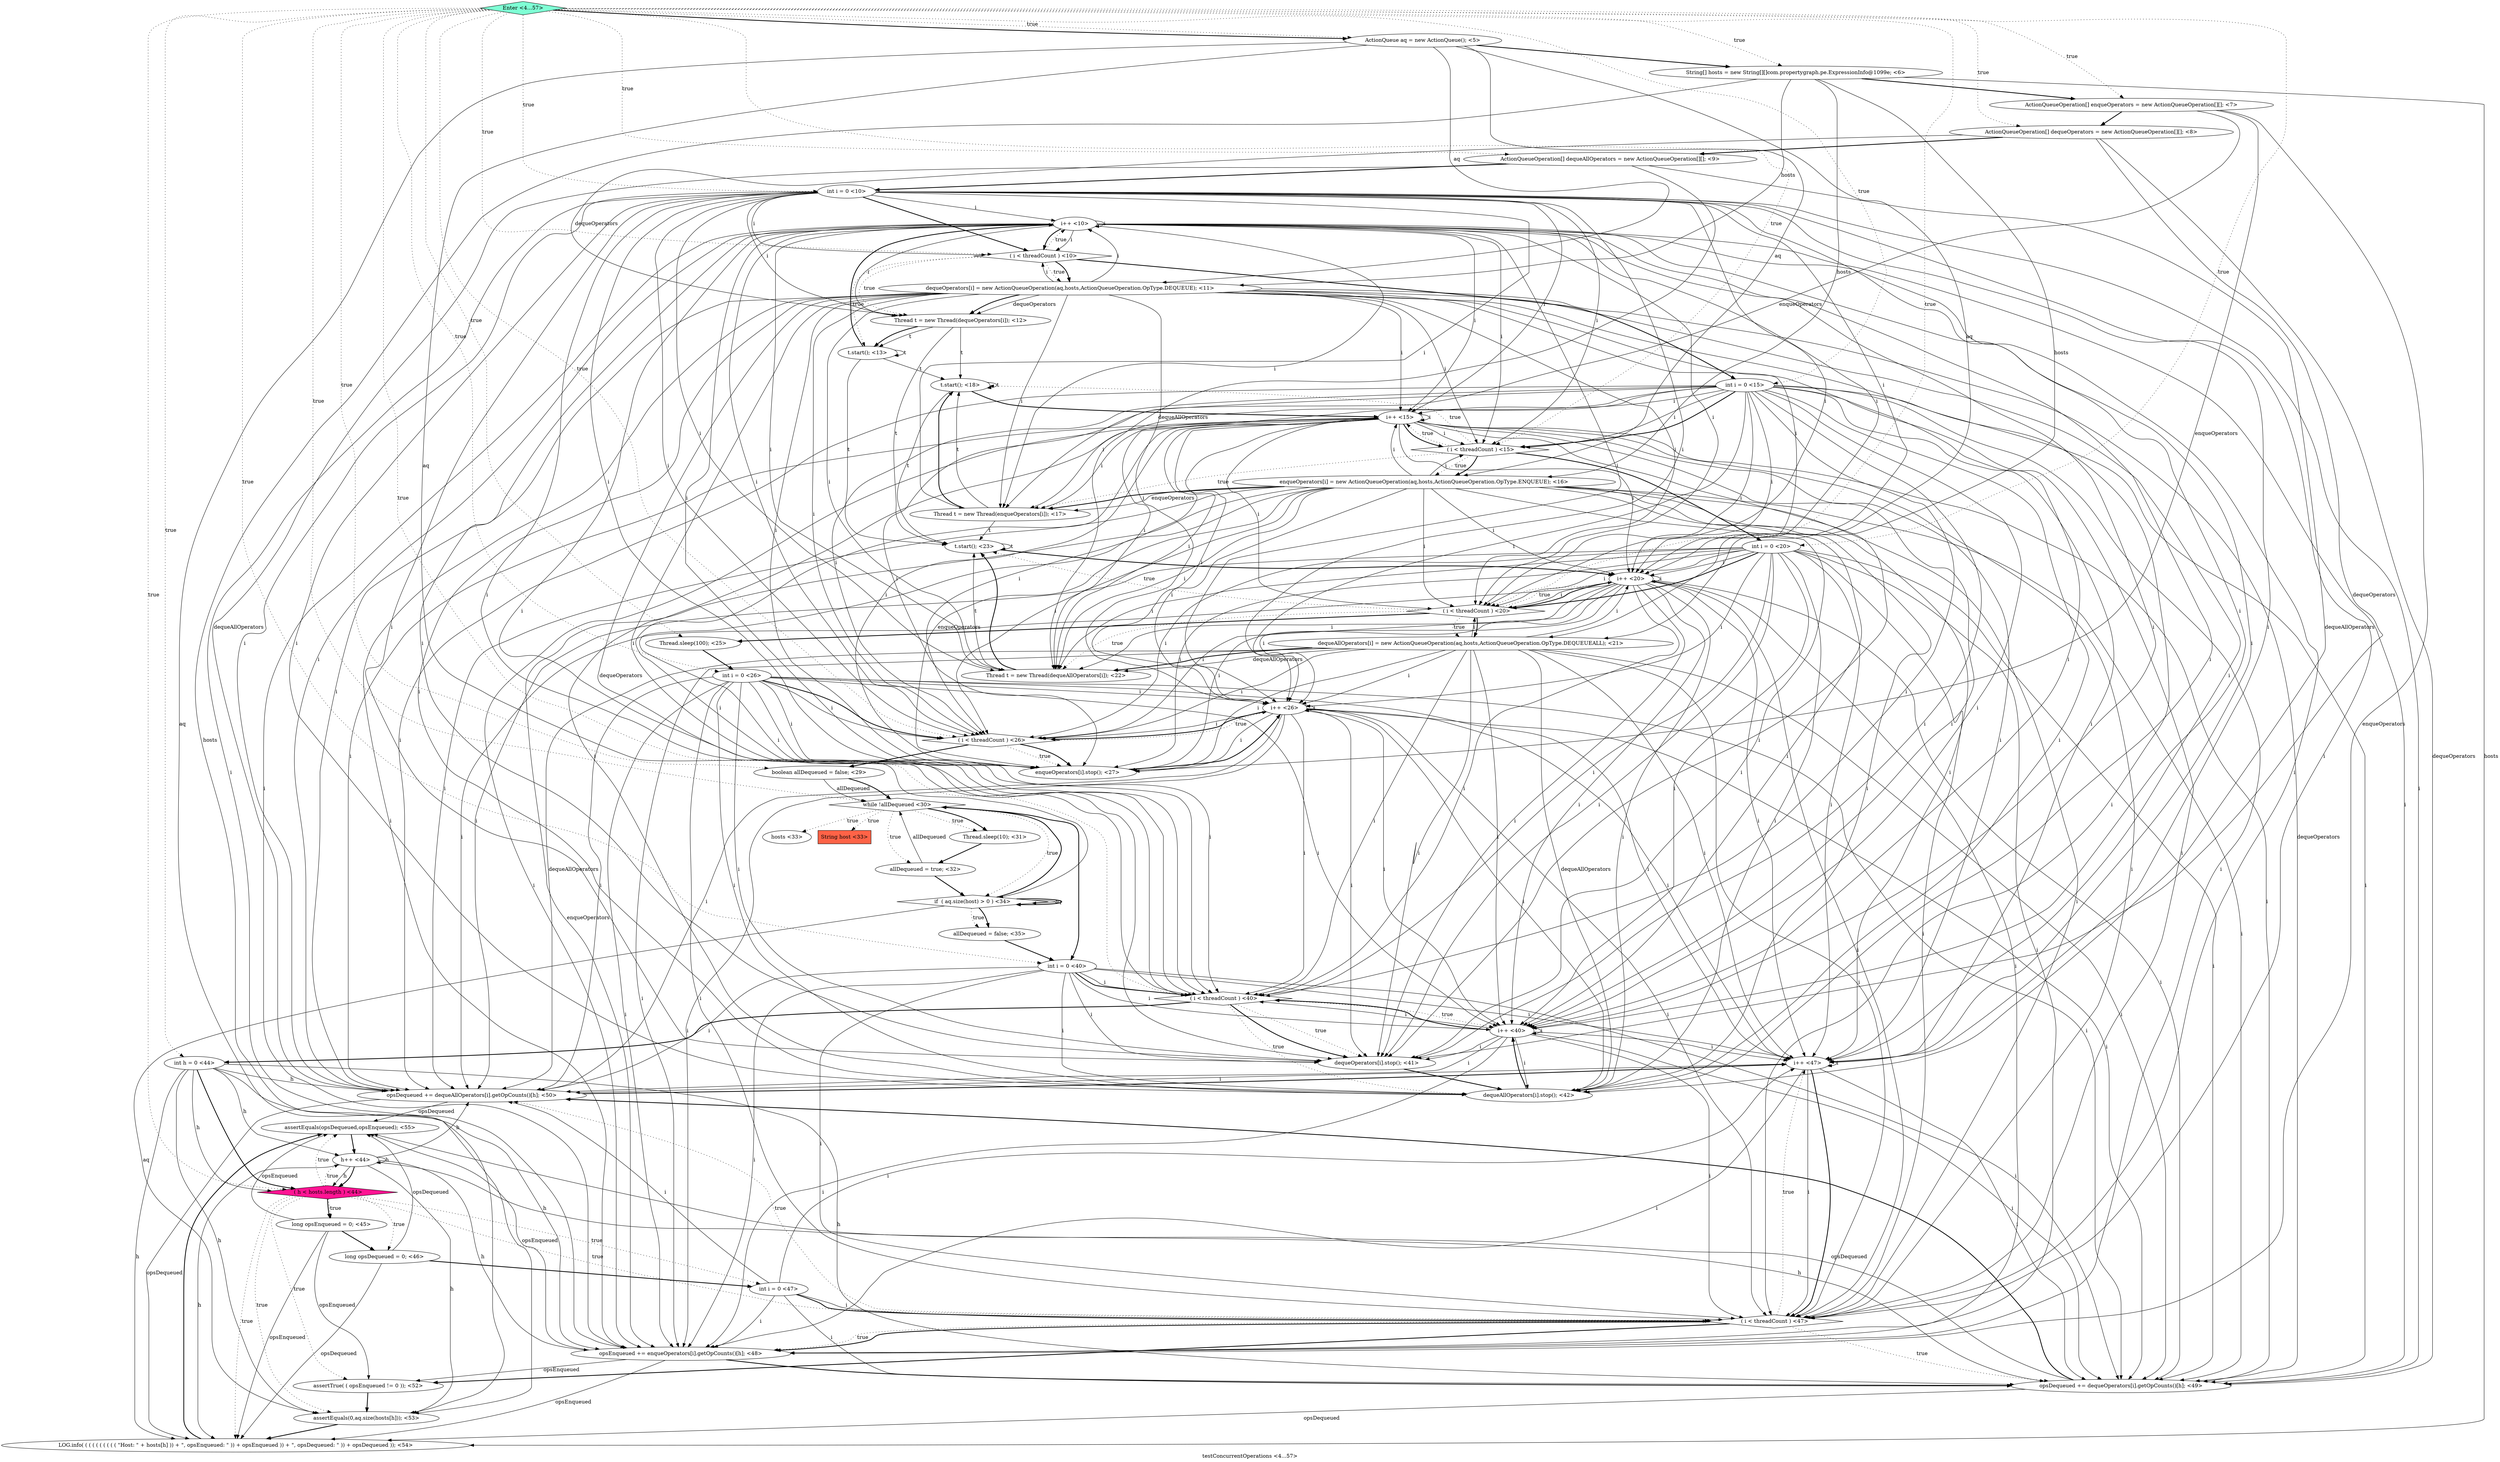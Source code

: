 digraph PDG {
label = "testConcurrentOperations <4...57>";
0.26 [style = filled, label = "i++ <26>", fillcolor = white, shape = ellipse];
0.33 [style = filled, label = "hosts <33>", fillcolor = white, shape = ellipse];
0.7 [style = filled, label = "i++ <10>", fillcolor = white, shape = ellipse];
0.41 [style = filled, label = "int h = 0 <44>", fillcolor = white, shape = ellipse];
0.17 [style = filled, label = "int i = 0 <20>", fillcolor = white, shape = ellipse];
0.2 [style = filled, label = "ActionQueueOperation[] enqueOperators = new ActionQueueOperation[][]; <7>", fillcolor = white, shape = ellipse];
0.25 [style = filled, label = " ( i < threadCount ) <26>", fillcolor = white, shape = diamond];
0.48 [style = filled, label = "i++ <47>", fillcolor = white, shape = ellipse];
0.14 [style = filled, label = "enqueOperators[i] = new ActionQueueOperation(aq,hosts,ActionQueueOperation.OpType.ENQUEUE); <16>", fillcolor = white, shape = ellipse];
0.6 [style = filled, label = " ( i < threadCount ) <10>", fillcolor = white, shape = diamond];
0.54 [style = filled, label = "LOG.info( ( ( ( ( ( ( ( ( ( \"Host: \" + hosts[h] )) + \", opsEnqueued: \" )) + opsEnqueued )) + \", opsDequeued: \" )) + opsDequeued )); <54>", fillcolor = white, shape = ellipse];
0.46 [style = filled, label = "int i = 0 <47>", fillcolor = white, shape = ellipse];
0.3 [style = filled, label = "ActionQueueOperation[] dequeOperators = new ActionQueueOperation[][]; <8>", fillcolor = white, shape = ellipse];
0.34 [style = filled, label = "if  ( aq.size(host) > 0 ) <34>", fillcolor = white, shape = diamond];
0.51 [style = filled, label = "opsDequeued += dequeAllOperators[i].getOpCounts()[h]; <50>", fillcolor = white, shape = ellipse];
0.11 [style = filled, label = "int i = 0 <15>", fillcolor = white, shape = ellipse];
0.37 [style = filled, label = " ( i < threadCount ) <40>", fillcolor = white, shape = diamond];
0.45 [style = filled, label = "long opsDequeued = 0; <46>", fillcolor = white, shape = ellipse];
0.22 [style = filled, label = "t.start(); <23>", fillcolor = white, shape = ellipse];
0.31 [style = filled, label = "allDequeued = true; <32>", fillcolor = white, shape = ellipse];
0.42 [style = filled, label = " ( h < hosts.length ) <44>", fillcolor = deeppink, shape = diamond];
0.10 [style = filled, label = "t.start(); <13>", fillcolor = white, shape = ellipse];
0.8 [style = filled, label = "dequeOperators[i] = new ActionQueueOperation(aq,hosts,ActionQueueOperation.OpType.DEQUEUE); <11>", fillcolor = white, shape = ellipse];
0.35 [style = filled, label = "allDequeued = false; <35>", fillcolor = white, shape = ellipse];
0.19 [style = filled, label = "i++ <20>", fillcolor = white, shape = ellipse];
0.28 [style = filled, label = "boolean allDequeued = false; <29>", fillcolor = white, shape = ellipse];
0.49 [style = filled, label = "opsEnqueued += enqueOperators[i].getOpCounts()[h]; <48>", fillcolor = white, shape = ellipse];
0.38 [style = filled, label = "i++ <40>", fillcolor = white, shape = ellipse];
0.1 [style = filled, label = "String[] hosts = new String[][]com.propertygraph.pe.ExpressionInfo@1099e; <6>", fillcolor = white, shape = ellipse];
0.30 [style = filled, label = "Thread.sleep(10); <31>", fillcolor = white, shape = ellipse];
0.15 [style = filled, label = "Thread t = new Thread(enqueOperators[i]); <17>", fillcolor = white, shape = ellipse];
0.36 [style = filled, label = "int i = 0 <40>", fillcolor = white, shape = ellipse];
0.12 [style = filled, label = " ( i < threadCount ) <15>", fillcolor = white, shape = diamond];
0.13 [style = filled, label = "i++ <15>", fillcolor = white, shape = ellipse];
0.23 [style = filled, label = "Thread.sleep(100); <25>", fillcolor = white, shape = ellipse];
0.0 [style = filled, label = "ActionQueue aq = new ActionQueue(); <5>", fillcolor = white, shape = ellipse];
0.29 [style = filled, label = "while !allDequeued <30>", fillcolor = white, shape = diamond];
0.9 [style = filled, label = "Thread t = new Thread(dequeOperators[i]); <12>", fillcolor = white, shape = ellipse];
0.40 [style = filled, label = "dequeAllOperators[i].stop(); <42>", fillcolor = white, shape = ellipse];
0.16 [style = filled, label = "t.start(); <18>", fillcolor = white, shape = ellipse];
0.50 [style = filled, label = "opsDequeued += dequeOperators[i].getOpCounts()[h]; <49>", fillcolor = white, shape = ellipse];
0.52 [style = filled, label = "assertTrue( ( opsEnqueued != 0 )); <52>", fillcolor = white, shape = ellipse];
0.20 [style = filled, label = "dequeAllOperators[i] = new ActionQueueOperation(aq,hosts,ActionQueueOperation.OpType.DEQUEUEALL); <21>", fillcolor = white, shape = ellipse];
0.21 [style = filled, label = "Thread t = new Thread(dequeAllOperators[i]); <22>", fillcolor = white, shape = ellipse];
0.4 [style = filled, label = "ActionQueueOperation[] dequeAllOperators = new ActionQueueOperation[][]; <9>", fillcolor = white, shape = ellipse];
0.24 [style = filled, label = "int i = 0 <26>", fillcolor = white, shape = ellipse];
0.43 [style = filled, label = "h++ <44>", fillcolor = white, shape = ellipse];
0.55 [style = filled, label = "assertEquals(opsDequeued,opsEnqueued); <55>", fillcolor = white, shape = ellipse];
0.32 [style = filled, label = "String host <33>", fillcolor = tomato, shape = box];
0.47 [style = filled, label = " ( i < threadCount ) <47>", fillcolor = white, shape = diamond];
0.39 [style = filled, label = "dequeOperators[i].stop(); <41>", fillcolor = white, shape = ellipse];
0.18 [style = filled, label = " ( i < threadCount ) <20>", fillcolor = white, shape = diamond];
0.44 [style = filled, label = "long opsEnqueued = 0; <45>", fillcolor = white, shape = ellipse];
0.5 [style = filled, label = "int i = 0 <10>", fillcolor = white, shape = ellipse];
0.27 [style = filled, label = "enqueOperators[i].stop(); <27>", fillcolor = white, shape = ellipse];
0.53 [style = filled, label = "assertEquals(0,aq.size(hosts[h])); <53>", fillcolor = white, shape = ellipse];
0.56 [style = filled, label = "Enter <4...57>", fillcolor = aquamarine, shape = diamond];
0.0 -> 0.1 [style = bold, label=""];
0.0 -> 0.8 [style = solid, label="aq"];
0.0 -> 0.14 [style = solid, label="aq"];
0.0 -> 0.20 [style = solid, label="aq"];
0.0 -> 0.34 [style = solid, label="aq"];
0.0 -> 0.53 [style = solid, label="aq"];
0.1 -> 0.2 [style = bold, label=""];
0.1 -> 0.8 [style = solid, label="hosts"];
0.1 -> 0.14 [style = solid, label="hosts"];
0.1 -> 0.20 [style = solid, label="hosts"];
0.1 -> 0.53 [style = solid, label="hosts"];
0.1 -> 0.54 [style = solid, label="hosts"];
0.2 -> 0.3 [style = bold, label=""];
0.2 -> 0.15 [style = solid, label="enqueOperators"];
0.2 -> 0.27 [style = solid, label="enqueOperators"];
0.2 -> 0.49 [style = solid, label="enqueOperators"];
0.3 -> 0.4 [style = bold, label=""];
0.3 -> 0.9 [style = solid, label="dequeOperators"];
0.3 -> 0.39 [style = solid, label="dequeOperators"];
0.3 -> 0.50 [style = solid, label="dequeOperators"];
0.4 -> 0.5 [style = bold, label=""];
0.4 -> 0.21 [style = solid, label="dequeAllOperators"];
0.4 -> 0.40 [style = solid, label="dequeAllOperators"];
0.4 -> 0.51 [style = solid, label="dequeAllOperators"];
0.5 -> 0.6 [style = solid, label="i"];
0.5 -> 0.6 [style = bold, label=""];
0.5 -> 0.7 [style = solid, label="i"];
0.5 -> 0.9 [style = solid, label="i"];
0.5 -> 0.12 [style = solid, label="i"];
0.5 -> 0.13 [style = solid, label="i"];
0.5 -> 0.15 [style = solid, label="i"];
0.5 -> 0.18 [style = solid, label="i"];
0.5 -> 0.19 [style = solid, label="i"];
0.5 -> 0.21 [style = solid, label="i"];
0.5 -> 0.25 [style = solid, label="i"];
0.5 -> 0.26 [style = solid, label="i"];
0.5 -> 0.27 [style = solid, label="i"];
0.5 -> 0.37 [style = solid, label="i"];
0.5 -> 0.38 [style = solid, label="i"];
0.5 -> 0.39 [style = solid, label="i"];
0.5 -> 0.40 [style = solid, label="i"];
0.5 -> 0.47 [style = solid, label="i"];
0.5 -> 0.48 [style = solid, label="i"];
0.5 -> 0.49 [style = solid, label="i"];
0.5 -> 0.50 [style = solid, label="i"];
0.5 -> 0.51 [style = solid, label="i"];
0.6 -> 0.7 [style = dotted, label="true"];
0.6 -> 0.8 [style = dotted, label="true"];
0.6 -> 0.8 [style = bold, label=""];
0.6 -> 0.9 [style = dotted, label="true"];
0.6 -> 0.10 [style = dotted, label="true"];
0.6 -> 0.11 [style = bold, label=""];
0.7 -> 0.6 [style = solid, label="i"];
0.7 -> 0.6 [style = bold, label=""];
0.7 -> 0.7 [style = solid, label="i"];
0.7 -> 0.9 [style = solid, label="i"];
0.7 -> 0.12 [style = solid, label="i"];
0.7 -> 0.13 [style = solid, label="i"];
0.7 -> 0.15 [style = solid, label="i"];
0.7 -> 0.18 [style = solid, label="i"];
0.7 -> 0.19 [style = solid, label="i"];
0.7 -> 0.21 [style = solid, label="i"];
0.7 -> 0.25 [style = solid, label="i"];
0.7 -> 0.26 [style = solid, label="i"];
0.7 -> 0.27 [style = solid, label="i"];
0.7 -> 0.37 [style = solid, label="i"];
0.7 -> 0.38 [style = solid, label="i"];
0.7 -> 0.39 [style = solid, label="i"];
0.7 -> 0.40 [style = solid, label="i"];
0.7 -> 0.47 [style = solid, label="i"];
0.7 -> 0.48 [style = solid, label="i"];
0.7 -> 0.49 [style = solid, label="i"];
0.7 -> 0.50 [style = solid, label="i"];
0.7 -> 0.51 [style = solid, label="i"];
0.8 -> 0.6 [style = solid, label="i"];
0.8 -> 0.7 [style = solid, label="i"];
0.8 -> 0.9 [style = solid, label="dequeOperators"];
0.8 -> 0.9 [style = bold, label=""];
0.8 -> 0.12 [style = solid, label="i"];
0.8 -> 0.13 [style = solid, label="i"];
0.8 -> 0.15 [style = solid, label="i"];
0.8 -> 0.18 [style = solid, label="i"];
0.8 -> 0.19 [style = solid, label="i"];
0.8 -> 0.21 [style = solid, label="i"];
0.8 -> 0.25 [style = solid, label="i"];
0.8 -> 0.26 [style = solid, label="i"];
0.8 -> 0.27 [style = solid, label="i"];
0.8 -> 0.37 [style = solid, label="i"];
0.8 -> 0.38 [style = solid, label="i"];
0.8 -> 0.39 [style = solid, label="dequeOperators"];
0.8 -> 0.40 [style = solid, label="i"];
0.8 -> 0.47 [style = solid, label="i"];
0.8 -> 0.48 [style = solid, label="i"];
0.8 -> 0.49 [style = solid, label="i"];
0.8 -> 0.50 [style = solid, label="dequeOperators"];
0.8 -> 0.51 [style = solid, label="i"];
0.9 -> 0.10 [style = solid, label="t"];
0.9 -> 0.10 [style = bold, label=""];
0.9 -> 0.16 [style = solid, label="t"];
0.9 -> 0.22 [style = solid, label="t"];
0.10 -> 0.7 [style = bold, label=""];
0.10 -> 0.10 [style = solid, label="t"];
0.10 -> 0.16 [style = solid, label="t"];
0.10 -> 0.22 [style = solid, label="t"];
0.11 -> 0.12 [style = solid, label="i"];
0.11 -> 0.12 [style = bold, label=""];
0.11 -> 0.13 [style = solid, label="i"];
0.11 -> 0.15 [style = solid, label="i"];
0.11 -> 0.18 [style = solid, label="i"];
0.11 -> 0.19 [style = solid, label="i"];
0.11 -> 0.21 [style = solid, label="i"];
0.11 -> 0.25 [style = solid, label="i"];
0.11 -> 0.26 [style = solid, label="i"];
0.11 -> 0.27 [style = solid, label="i"];
0.11 -> 0.37 [style = solid, label="i"];
0.11 -> 0.38 [style = solid, label="i"];
0.11 -> 0.39 [style = solid, label="i"];
0.11 -> 0.40 [style = solid, label="i"];
0.11 -> 0.47 [style = solid, label="i"];
0.11 -> 0.48 [style = solid, label="i"];
0.11 -> 0.49 [style = solid, label="i"];
0.11 -> 0.50 [style = solid, label="i"];
0.11 -> 0.51 [style = solid, label="i"];
0.12 -> 0.13 [style = dotted, label="true"];
0.12 -> 0.14 [style = dotted, label="true"];
0.12 -> 0.14 [style = bold, label=""];
0.12 -> 0.15 [style = dotted, label="true"];
0.12 -> 0.16 [style = dotted, label="true"];
0.12 -> 0.17 [style = bold, label=""];
0.13 -> 0.12 [style = solid, label="i"];
0.13 -> 0.12 [style = bold, label=""];
0.13 -> 0.13 [style = solid, label="i"];
0.13 -> 0.15 [style = solid, label="i"];
0.13 -> 0.18 [style = solid, label="i"];
0.13 -> 0.19 [style = solid, label="i"];
0.13 -> 0.21 [style = solid, label="i"];
0.13 -> 0.25 [style = solid, label="i"];
0.13 -> 0.26 [style = solid, label="i"];
0.13 -> 0.27 [style = solid, label="i"];
0.13 -> 0.37 [style = solid, label="i"];
0.13 -> 0.38 [style = solid, label="i"];
0.13 -> 0.39 [style = solid, label="i"];
0.13 -> 0.40 [style = solid, label="i"];
0.13 -> 0.47 [style = solid, label="i"];
0.13 -> 0.48 [style = solid, label="i"];
0.13 -> 0.49 [style = solid, label="i"];
0.13 -> 0.50 [style = solid, label="i"];
0.13 -> 0.51 [style = solid, label="i"];
0.14 -> 0.12 [style = solid, label="i"];
0.14 -> 0.13 [style = solid, label="i"];
0.14 -> 0.15 [style = solid, label="enqueOperators"];
0.14 -> 0.15 [style = bold, label=""];
0.14 -> 0.18 [style = solid, label="i"];
0.14 -> 0.19 [style = solid, label="i"];
0.14 -> 0.21 [style = solid, label="i"];
0.14 -> 0.25 [style = solid, label="i"];
0.14 -> 0.26 [style = solid, label="i"];
0.14 -> 0.27 [style = solid, label="enqueOperators"];
0.14 -> 0.37 [style = solid, label="i"];
0.14 -> 0.38 [style = solid, label="i"];
0.14 -> 0.39 [style = solid, label="i"];
0.14 -> 0.40 [style = solid, label="i"];
0.14 -> 0.47 [style = solid, label="i"];
0.14 -> 0.48 [style = solid, label="i"];
0.14 -> 0.49 [style = solid, label="enqueOperators"];
0.14 -> 0.50 [style = solid, label="i"];
0.14 -> 0.51 [style = solid, label="i"];
0.15 -> 0.16 [style = solid, label="t"];
0.15 -> 0.16 [style = bold, label=""];
0.15 -> 0.22 [style = solid, label="t"];
0.16 -> 0.13 [style = bold, label=""];
0.16 -> 0.16 [style = solid, label="t"];
0.16 -> 0.22 [style = solid, label="t"];
0.17 -> 0.18 [style = solid, label="i"];
0.17 -> 0.18 [style = bold, label=""];
0.17 -> 0.19 [style = solid, label="i"];
0.17 -> 0.21 [style = solid, label="i"];
0.17 -> 0.25 [style = solid, label="i"];
0.17 -> 0.26 [style = solid, label="i"];
0.17 -> 0.27 [style = solid, label="i"];
0.17 -> 0.37 [style = solid, label="i"];
0.17 -> 0.38 [style = solid, label="i"];
0.17 -> 0.39 [style = solid, label="i"];
0.17 -> 0.40 [style = solid, label="i"];
0.17 -> 0.47 [style = solid, label="i"];
0.17 -> 0.48 [style = solid, label="i"];
0.17 -> 0.49 [style = solid, label="i"];
0.17 -> 0.50 [style = solid, label="i"];
0.17 -> 0.51 [style = solid, label="i"];
0.18 -> 0.19 [style = dotted, label="true"];
0.18 -> 0.20 [style = dotted, label="true"];
0.18 -> 0.20 [style = bold, label=""];
0.18 -> 0.21 [style = dotted, label="true"];
0.18 -> 0.22 [style = dotted, label="true"];
0.18 -> 0.23 [style = bold, label=""];
0.19 -> 0.18 [style = solid, label="i"];
0.19 -> 0.18 [style = bold, label=""];
0.19 -> 0.19 [style = solid, label="i"];
0.19 -> 0.21 [style = solid, label="i"];
0.19 -> 0.25 [style = solid, label="i"];
0.19 -> 0.26 [style = solid, label="i"];
0.19 -> 0.27 [style = solid, label="i"];
0.19 -> 0.37 [style = solid, label="i"];
0.19 -> 0.38 [style = solid, label="i"];
0.19 -> 0.39 [style = solid, label="i"];
0.19 -> 0.40 [style = solid, label="i"];
0.19 -> 0.47 [style = solid, label="i"];
0.19 -> 0.48 [style = solid, label="i"];
0.19 -> 0.49 [style = solid, label="i"];
0.19 -> 0.50 [style = solid, label="i"];
0.19 -> 0.51 [style = solid, label="i"];
0.20 -> 0.18 [style = solid, label="i"];
0.20 -> 0.19 [style = solid, label="i"];
0.20 -> 0.21 [style = solid, label="dequeAllOperators"];
0.20 -> 0.21 [style = bold, label=""];
0.20 -> 0.25 [style = solid, label="i"];
0.20 -> 0.26 [style = solid, label="i"];
0.20 -> 0.27 [style = solid, label="i"];
0.20 -> 0.37 [style = solid, label="i"];
0.20 -> 0.38 [style = solid, label="i"];
0.20 -> 0.39 [style = solid, label="i"];
0.20 -> 0.40 [style = solid, label="dequeAllOperators"];
0.20 -> 0.47 [style = solid, label="i"];
0.20 -> 0.48 [style = solid, label="i"];
0.20 -> 0.49 [style = solid, label="i"];
0.20 -> 0.50 [style = solid, label="i"];
0.20 -> 0.51 [style = solid, label="dequeAllOperators"];
0.21 -> 0.22 [style = solid, label="t"];
0.21 -> 0.22 [style = bold, label=""];
0.22 -> 0.19 [style = bold, label=""];
0.22 -> 0.22 [style = solid, label="t"];
0.23 -> 0.24 [style = bold, label=""];
0.24 -> 0.25 [style = solid, label="i"];
0.24 -> 0.25 [style = bold, label=""];
0.24 -> 0.26 [style = solid, label="i"];
0.24 -> 0.27 [style = solid, label="i"];
0.24 -> 0.37 [style = solid, label="i"];
0.24 -> 0.38 [style = solid, label="i"];
0.24 -> 0.39 [style = solid, label="i"];
0.24 -> 0.40 [style = solid, label="i"];
0.24 -> 0.47 [style = solid, label="i"];
0.24 -> 0.48 [style = solid, label="i"];
0.24 -> 0.49 [style = solid, label="i"];
0.24 -> 0.50 [style = solid, label="i"];
0.24 -> 0.51 [style = solid, label="i"];
0.25 -> 0.26 [style = dotted, label="true"];
0.25 -> 0.27 [style = dotted, label="true"];
0.25 -> 0.27 [style = bold, label=""];
0.25 -> 0.28 [style = bold, label=""];
0.26 -> 0.25 [style = solid, label="i"];
0.26 -> 0.25 [style = bold, label=""];
0.26 -> 0.26 [style = solid, label="i"];
0.26 -> 0.27 [style = solid, label="i"];
0.26 -> 0.37 [style = solid, label="i"];
0.26 -> 0.38 [style = solid, label="i"];
0.26 -> 0.39 [style = solid, label="i"];
0.26 -> 0.40 [style = solid, label="i"];
0.26 -> 0.47 [style = solid, label="i"];
0.26 -> 0.48 [style = solid, label="i"];
0.26 -> 0.49 [style = solid, label="i"];
0.26 -> 0.50 [style = solid, label="i"];
0.26 -> 0.51 [style = solid, label="i"];
0.27 -> 0.26 [style = bold, label=""];
0.28 -> 0.29 [style = solid, label="allDequeued"];
0.28 -> 0.29 [style = bold, label=""];
0.29 -> 0.30 [style = dotted, label="true"];
0.29 -> 0.30 [style = bold, label=""];
0.29 -> 0.31 [style = dotted, label="true"];
0.29 -> 0.32 [style = dotted, label="true"];
0.29 -> 0.33 [style = dotted, label="true"];
0.29 -> 0.34 [style = dotted, label="true"];
0.29 -> 0.36 [style = bold, label=""];
0.30 -> 0.31 [style = bold, label=""];
0.31 -> 0.29 [style = solid, label="allDequeued"];
0.31 -> 0.34 [style = bold, label=""];
0.34 -> 0.29 [style = bold, label=""];
0.34 -> 0.34 [style = solid, label="aq"];
0.34 -> 0.34 [style = bold, label=""];
0.34 -> 0.35 [style = dotted, label="true"];
0.34 -> 0.35 [style = bold, label=""];
0.34 -> 0.53 [style = solid, label="aq"];
0.35 -> 0.36 [style = bold, label=""];
0.36 -> 0.37 [style = solid, label="i"];
0.36 -> 0.37 [style = bold, label=""];
0.36 -> 0.38 [style = solid, label="i"];
0.36 -> 0.39 [style = solid, label="i"];
0.36 -> 0.40 [style = solid, label="i"];
0.36 -> 0.47 [style = solid, label="i"];
0.36 -> 0.48 [style = solid, label="i"];
0.36 -> 0.49 [style = solid, label="i"];
0.36 -> 0.50 [style = solid, label="i"];
0.36 -> 0.51 [style = solid, label="i"];
0.37 -> 0.38 [style = dotted, label="true"];
0.37 -> 0.39 [style = dotted, label="true"];
0.37 -> 0.39 [style = bold, label=""];
0.37 -> 0.40 [style = dotted, label="true"];
0.37 -> 0.41 [style = bold, label=""];
0.38 -> 0.37 [style = solid, label="i"];
0.38 -> 0.37 [style = bold, label=""];
0.38 -> 0.38 [style = solid, label="i"];
0.38 -> 0.39 [style = solid, label="i"];
0.38 -> 0.40 [style = solid, label="i"];
0.38 -> 0.47 [style = solid, label="i"];
0.38 -> 0.48 [style = solid, label="i"];
0.38 -> 0.49 [style = solid, label="i"];
0.38 -> 0.50 [style = solid, label="i"];
0.38 -> 0.51 [style = solid, label="i"];
0.39 -> 0.40 [style = bold, label=""];
0.40 -> 0.38 [style = bold, label=""];
0.41 -> 0.42 [style = solid, label="h"];
0.41 -> 0.42 [style = bold, label=""];
0.41 -> 0.43 [style = solid, label="h"];
0.41 -> 0.49 [style = solid, label="h"];
0.41 -> 0.50 [style = solid, label="h"];
0.41 -> 0.51 [style = solid, label="h"];
0.41 -> 0.53 [style = solid, label="h"];
0.41 -> 0.54 [style = solid, label="h"];
0.42 -> 0.43 [style = dotted, label="true"];
0.42 -> 0.44 [style = dotted, label="true"];
0.42 -> 0.44 [style = bold, label=""];
0.42 -> 0.45 [style = dotted, label="true"];
0.42 -> 0.46 [style = dotted, label="true"];
0.42 -> 0.47 [style = dotted, label="true"];
0.42 -> 0.52 [style = dotted, label="true"];
0.42 -> 0.53 [style = dotted, label="true"];
0.42 -> 0.54 [style = dotted, label="true"];
0.42 -> 0.55 [style = dotted, label="true"];
0.43 -> 0.42 [style = solid, label="h"];
0.43 -> 0.42 [style = bold, label=""];
0.43 -> 0.43 [style = solid, label="h"];
0.43 -> 0.49 [style = solid, label="h"];
0.43 -> 0.50 [style = solid, label="h"];
0.43 -> 0.51 [style = solid, label="h"];
0.43 -> 0.53 [style = solid, label="h"];
0.43 -> 0.54 [style = solid, label="h"];
0.44 -> 0.45 [style = bold, label=""];
0.44 -> 0.52 [style = solid, label="opsEnqueued"];
0.44 -> 0.54 [style = solid, label="opsEnqueued"];
0.44 -> 0.55 [style = solid, label="opsEnqueued"];
0.45 -> 0.46 [style = bold, label=""];
0.45 -> 0.54 [style = solid, label="opsDequeued"];
0.45 -> 0.55 [style = solid, label="opsDequeued"];
0.46 -> 0.47 [style = solid, label="i"];
0.46 -> 0.47 [style = bold, label=""];
0.46 -> 0.48 [style = solid, label="i"];
0.46 -> 0.49 [style = solid, label="i"];
0.46 -> 0.50 [style = solid, label="i"];
0.46 -> 0.51 [style = solid, label="i"];
0.47 -> 0.48 [style = dotted, label="true"];
0.47 -> 0.49 [style = dotted, label="true"];
0.47 -> 0.49 [style = bold, label=""];
0.47 -> 0.50 [style = dotted, label="true"];
0.47 -> 0.51 [style = dotted, label="true"];
0.47 -> 0.52 [style = bold, label=""];
0.48 -> 0.47 [style = solid, label="i"];
0.48 -> 0.47 [style = bold, label=""];
0.48 -> 0.48 [style = solid, label="i"];
0.48 -> 0.49 [style = solid, label="i"];
0.48 -> 0.50 [style = solid, label="i"];
0.48 -> 0.51 [style = solid, label="i"];
0.49 -> 0.50 [style = bold, label=""];
0.49 -> 0.52 [style = solid, label="opsEnqueued"];
0.49 -> 0.54 [style = solid, label="opsEnqueued"];
0.49 -> 0.55 [style = solid, label="opsEnqueued"];
0.50 -> 0.51 [style = bold, label=""];
0.50 -> 0.54 [style = solid, label="opsDequeued"];
0.50 -> 0.55 [style = solid, label="opsDequeued"];
0.51 -> 0.48 [style = bold, label=""];
0.51 -> 0.54 [style = solid, label="opsDequeued"];
0.51 -> 0.55 [style = solid, label="opsDequeued"];
0.52 -> 0.53 [style = bold, label=""];
0.53 -> 0.54 [style = bold, label=""];
0.54 -> 0.55 [style = bold, label=""];
0.55 -> 0.43 [style = bold, label=""];
0.56 -> 0.0 [style = dotted, label="true"];
0.56 -> 0.0 [style = bold, label=""];
0.56 -> 0.1 [style = dotted, label="true"];
0.56 -> 0.2 [style = dotted, label="true"];
0.56 -> 0.3 [style = dotted, label="true"];
0.56 -> 0.4 [style = dotted, label="true"];
0.56 -> 0.5 [style = dotted, label="true"];
0.56 -> 0.6 [style = dotted, label="true"];
0.56 -> 0.11 [style = dotted, label="true"];
0.56 -> 0.12 [style = dotted, label="true"];
0.56 -> 0.17 [style = dotted, label="true"];
0.56 -> 0.18 [style = dotted, label="true"];
0.56 -> 0.23 [style = dotted, label="true"];
0.56 -> 0.24 [style = dotted, label="true"];
0.56 -> 0.25 [style = dotted, label="true"];
0.56 -> 0.28 [style = dotted, label="true"];
0.56 -> 0.29 [style = dotted, label="true"];
0.56 -> 0.36 [style = dotted, label="true"];
0.56 -> 0.37 [style = dotted, label="true"];
0.56 -> 0.41 [style = dotted, label="true"];
0.56 -> 0.42 [style = dotted, label="true"];
}
